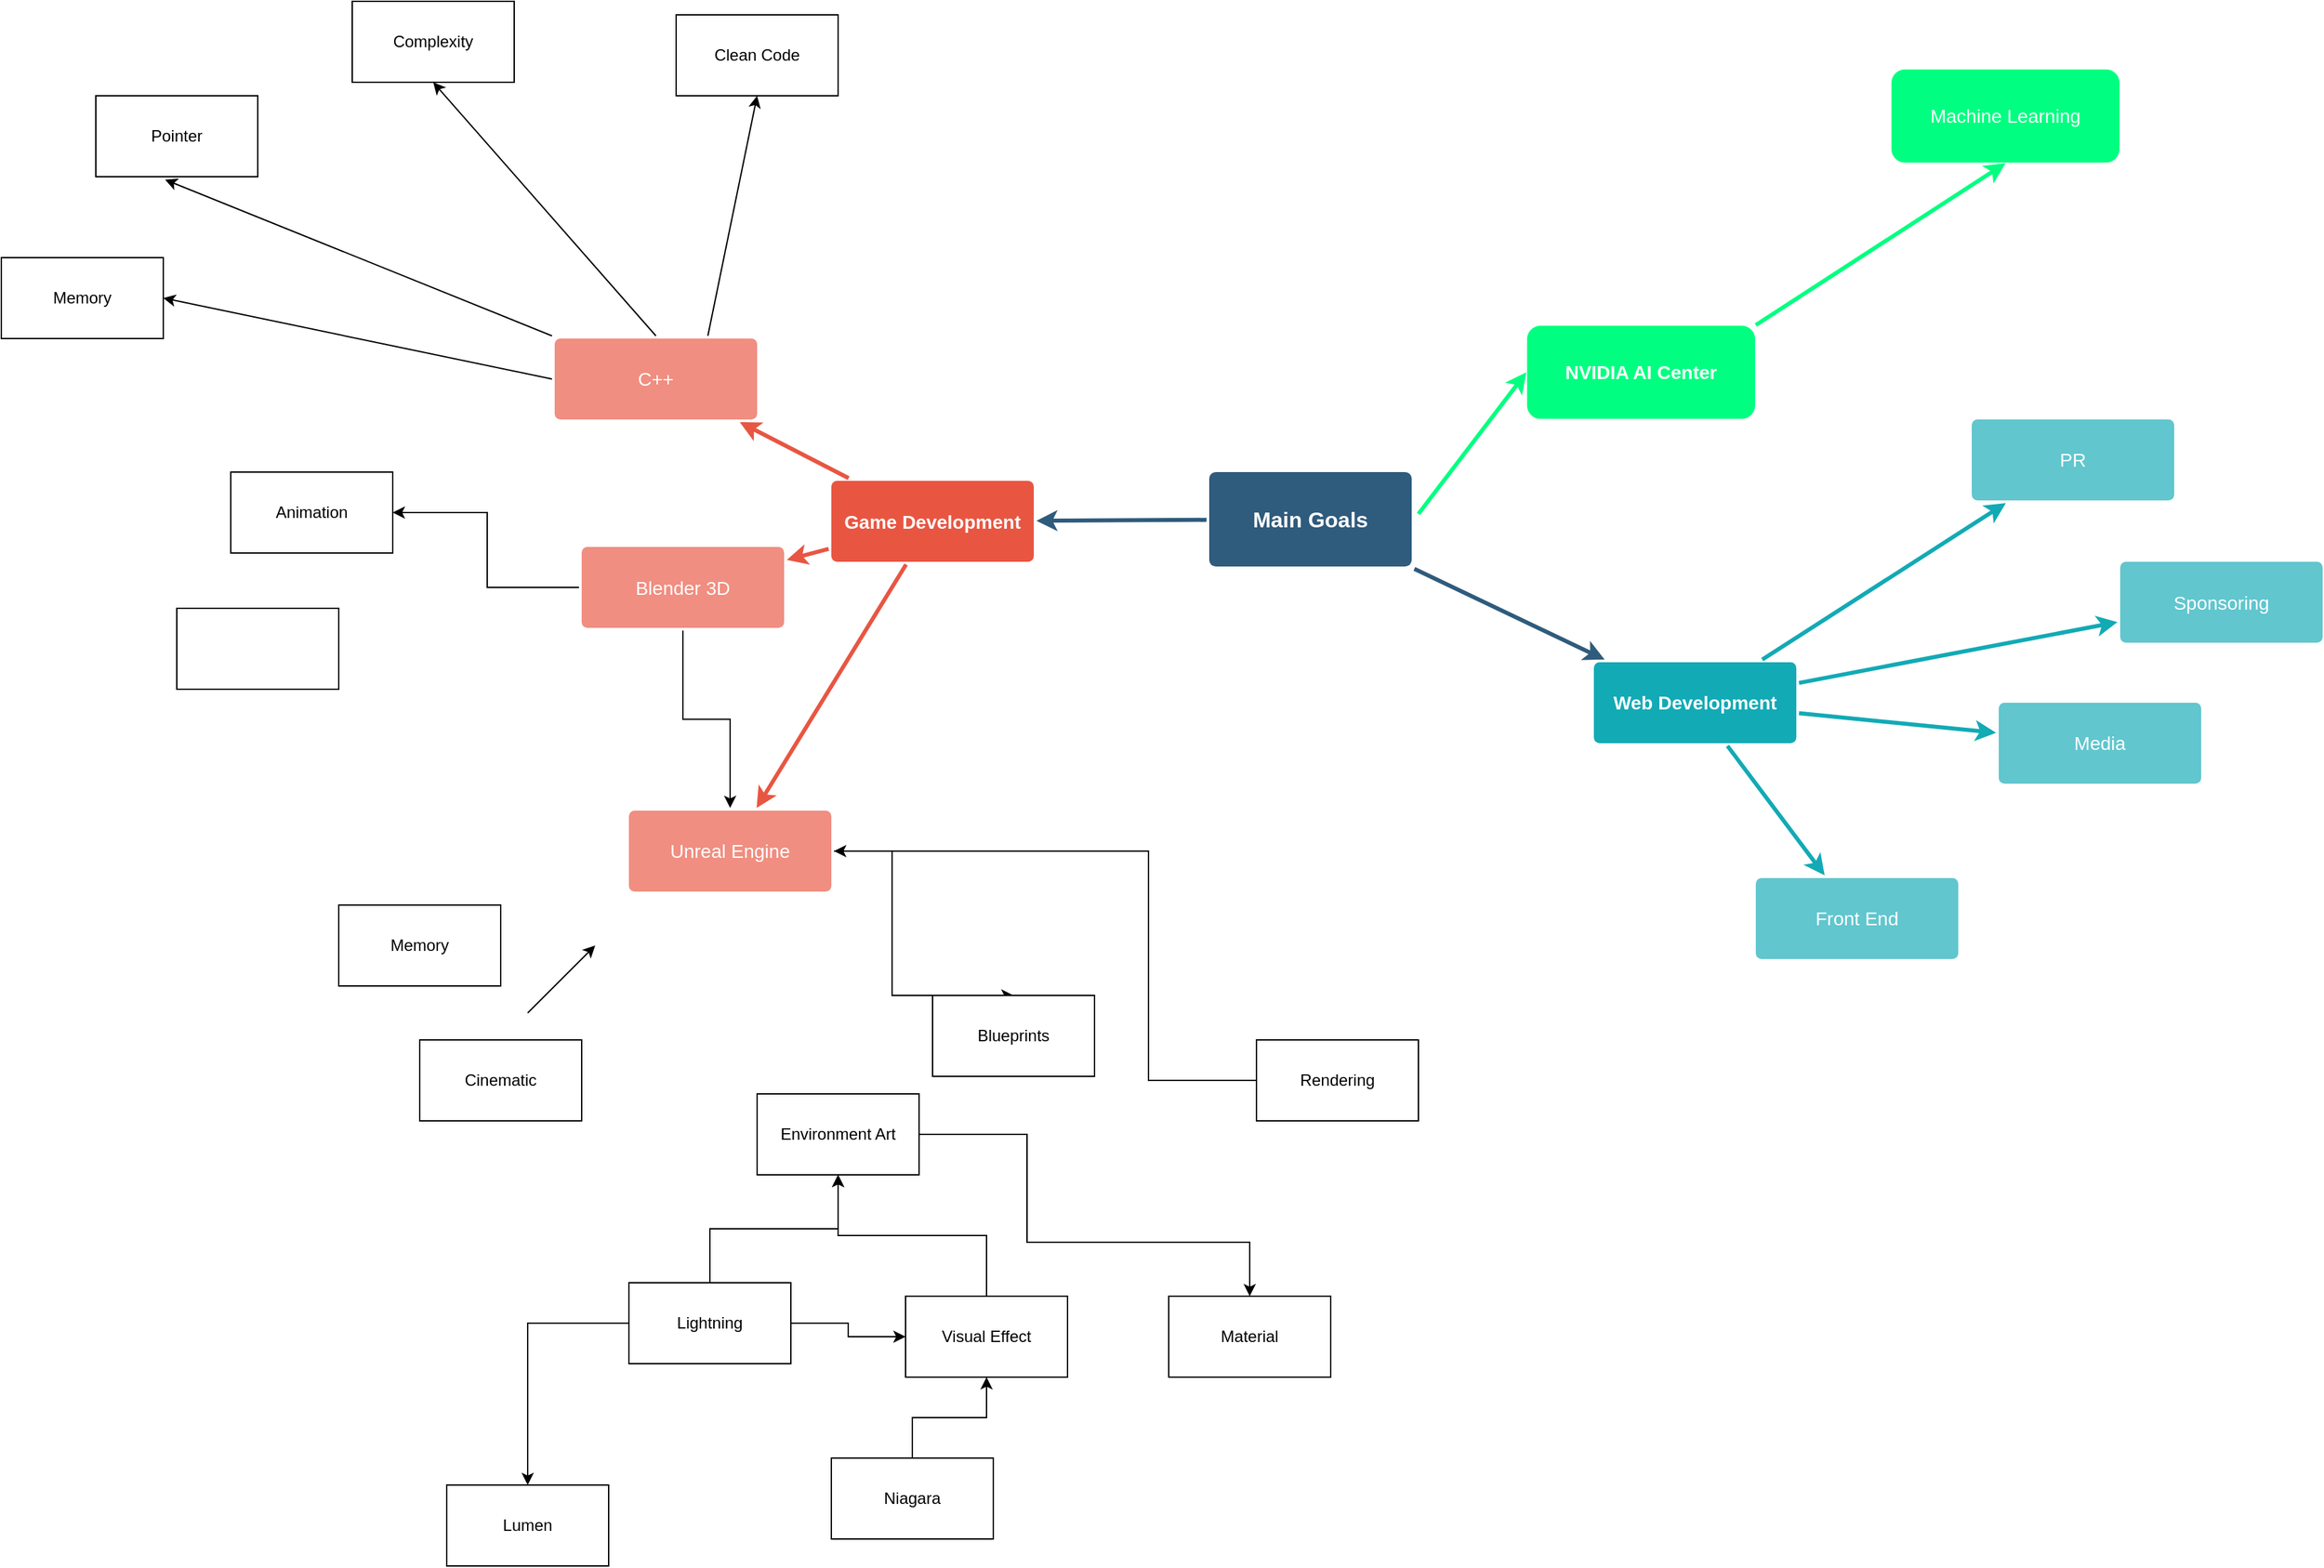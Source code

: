 <mxfile version="24.3.0" type="github">
  <diagram id="6a731a19-8d31-9384-78a2-239565b7b9f0" name="Page-1">
    <mxGraphModel dx="2678" dy="777" grid="1" gridSize="10" guides="1" tooltips="1" connect="1" arrows="1" fold="1" page="1" pageScale="1" pageWidth="1169" pageHeight="827" background="none" math="0" shadow="0">
      <root>
        <mxCell id="0" />
        <mxCell id="1" parent="0" />
        <mxCell id="1746" value="" style="edgeStyle=none;rounded=0;jumpStyle=none;html=1;shadow=0;labelBackgroundColor=none;startArrow=none;startFill=0;endArrow=classic;endFill=1;jettySize=auto;orthogonalLoop=1;strokeColor=#2F5B7C;strokeWidth=3;fontFamily=Helvetica;fontSize=16;fontColor=#23445D;spacing=5;" parent="1" source="1749" target="1771" edge="1">
          <mxGeometry relative="1" as="geometry" />
        </mxCell>
        <mxCell id="1748" value="" style="edgeStyle=none;rounded=0;jumpStyle=none;html=1;shadow=0;labelBackgroundColor=none;startArrow=none;startFill=0;endArrow=classic;endFill=1;jettySize=auto;orthogonalLoop=1;strokeColor=#2F5B7C;strokeWidth=3;fontFamily=Helvetica;fontSize=16;fontColor=#23445D;spacing=5;" parent="1" source="1749" target="1753" edge="1">
          <mxGeometry relative="1" as="geometry" />
        </mxCell>
        <mxCell id="1749" value="Main Goals" style="rounded=1;whiteSpace=wrap;html=1;shadow=0;labelBackgroundColor=none;strokeColor=none;strokeWidth=3;fillColor=#2F5B7C;fontFamily=Helvetica;fontSize=16;fontColor=#FFFFFF;align=center;fontStyle=1;spacing=5;arcSize=7;perimeterSpacing=2;" parent="1" vertex="1">
          <mxGeometry x="495" y="379" width="150" height="70" as="geometry" />
        </mxCell>
        <mxCell id="1750" value="" style="edgeStyle=none;rounded=1;jumpStyle=none;html=1;shadow=0;labelBackgroundColor=none;startArrow=none;startFill=0;jettySize=auto;orthogonalLoop=1;strokeColor=#E85642;strokeWidth=3;fontFamily=Helvetica;fontSize=14;fontColor=#FFFFFF;spacing=5;fontStyle=1;fillColor=#b0e3e6;" parent="1" source="1753" target="1756" edge="1">
          <mxGeometry relative="1" as="geometry" />
        </mxCell>
        <mxCell id="1751" value="" style="edgeStyle=none;rounded=1;jumpStyle=none;html=1;shadow=0;labelBackgroundColor=none;startArrow=none;startFill=0;jettySize=auto;orthogonalLoop=1;strokeColor=#E85642;strokeWidth=3;fontFamily=Helvetica;fontSize=14;fontColor=#FFFFFF;spacing=5;fontStyle=1;fillColor=#b0e3e6;" parent="1" source="1753" target="1755" edge="1">
          <mxGeometry relative="1" as="geometry" />
        </mxCell>
        <mxCell id="1752" value="" style="edgeStyle=none;rounded=1;jumpStyle=none;html=1;shadow=0;labelBackgroundColor=none;startArrow=none;startFill=0;jettySize=auto;orthogonalLoop=1;strokeColor=#E85642;strokeWidth=3;fontFamily=Helvetica;fontSize=14;fontColor=#FFFFFF;spacing=5;fontStyle=1;fillColor=#b0e3e6;" parent="1" source="1753" target="1754" edge="1">
          <mxGeometry relative="1" as="geometry" />
        </mxCell>
        <mxCell id="1753" value="Game Development" style="rounded=1;whiteSpace=wrap;html=1;shadow=0;labelBackgroundColor=none;strokeColor=none;strokeWidth=3;fillColor=#e85642;fontFamily=Helvetica;fontSize=14;fontColor=#FFFFFF;align=center;spacing=5;fontStyle=1;arcSize=7;perimeterSpacing=2;" parent="1" vertex="1">
          <mxGeometry x="215" y="385.5" width="150" height="60" as="geometry" />
        </mxCell>
        <mxCell id="bTv7Xcpy6aVd2BoRwM-k-1809" style="edgeStyle=orthogonalEdgeStyle;rounded=0;orthogonalLoop=1;jettySize=auto;html=1;entryX=0.5;entryY=0;entryDx=0;entryDy=0;" parent="1" source="1754" target="bTv7Xcpy6aVd2BoRwM-k-1808" edge="1">
          <mxGeometry relative="1" as="geometry">
            <Array as="points">
              <mxPoint x="260" y="660" />
              <mxPoint x="260" y="767" />
            </Array>
          </mxGeometry>
        </mxCell>
        <mxCell id="1754" value="Unreal Engine" style="rounded=1;whiteSpace=wrap;html=1;shadow=0;labelBackgroundColor=none;strokeColor=none;strokeWidth=3;fillColor=#f08e81;fontFamily=Helvetica;fontSize=14;fontColor=#FFFFFF;align=center;spacing=5;fontStyle=0;arcSize=7;perimeterSpacing=2;" parent="1" vertex="1">
          <mxGeometry x="65" y="630" width="150" height="60" as="geometry" />
        </mxCell>
        <mxCell id="LfrT7Lx4cVq_b7oihQ93-1780" style="edgeStyle=orthogonalEdgeStyle;rounded=0;orthogonalLoop=1;jettySize=auto;html=1;exitX=0;exitY=0.5;exitDx=0;exitDy=0;entryX=1;entryY=0.5;entryDx=0;entryDy=0;" parent="1" source="1755" target="LfrT7Lx4cVq_b7oihQ93-1779" edge="1">
          <mxGeometry relative="1" as="geometry" />
        </mxCell>
        <mxCell id="bTv7Xcpy6aVd2BoRwM-k-1782" style="edgeStyle=orthogonalEdgeStyle;rounded=0;orthogonalLoop=1;jettySize=auto;html=1;entryX=0.5;entryY=0;entryDx=0;entryDy=0;" parent="1" source="1755" target="1754" edge="1">
          <mxGeometry relative="1" as="geometry" />
        </mxCell>
        <mxCell id="1755" value="Blender 3D" style="rounded=1;whiteSpace=wrap;html=1;shadow=0;labelBackgroundColor=none;strokeColor=none;strokeWidth=3;fillColor=#f08e81;fontFamily=Helvetica;fontSize=14;fontColor=#FFFFFF;align=center;spacing=5;fontStyle=0;arcSize=7;perimeterSpacing=2;" parent="1" vertex="1">
          <mxGeometry x="30" y="434.5" width="150" height="60" as="geometry" />
        </mxCell>
        <mxCell id="1756" value="C++" style="rounded=1;whiteSpace=wrap;html=1;shadow=0;labelBackgroundColor=none;strokeColor=none;strokeWidth=3;fillColor=#f08e81;fontFamily=Helvetica;fontSize=14;fontColor=#FFFFFF;align=center;spacing=5;fontStyle=0;arcSize=7;perimeterSpacing=2;" parent="1" vertex="1">
          <mxGeometry x="10" y="280" width="150" height="60" as="geometry" />
        </mxCell>
        <mxCell id="1771" value="Web Development" style="rounded=1;whiteSpace=wrap;html=1;shadow=0;labelBackgroundColor=none;strokeColor=none;strokeWidth=3;fillColor=#12aab5;fontFamily=Helvetica;fontSize=14;fontColor=#FFFFFF;align=center;spacing=5;fontStyle=1;arcSize=7;perimeterSpacing=2;" parent="1" vertex="1">
          <mxGeometry x="780" y="520.0" width="150" height="60" as="geometry" />
        </mxCell>
        <mxCell id="1772" value="Front End" style="rounded=1;whiteSpace=wrap;html=1;shadow=0;labelBackgroundColor=none;strokeColor=none;strokeWidth=3;fillColor=#61c6ce;fontFamily=Helvetica;fontSize=14;fontColor=#FFFFFF;align=center;spacing=5;fontStyle=0;arcSize=7;perimeterSpacing=2;" parent="1" vertex="1">
          <mxGeometry x="900" y="680" width="150" height="60" as="geometry" />
        </mxCell>
        <mxCell id="1773" value="" style="edgeStyle=none;rounded=1;jumpStyle=none;html=1;shadow=0;labelBackgroundColor=none;startArrow=none;startFill=0;jettySize=auto;orthogonalLoop=1;strokeColor=#12AAB5;strokeWidth=3;fontFamily=Helvetica;fontSize=14;fontColor=#FFFFFF;spacing=5;fontStyle=1;fillColor=#b0e3e6;" parent="1" source="1771" target="1772" edge="1">
          <mxGeometry relative="1" as="geometry" />
        </mxCell>
        <mxCell id="1774" value="Media" style="rounded=1;whiteSpace=wrap;html=1;shadow=0;labelBackgroundColor=none;strokeColor=none;strokeWidth=3;fillColor=#61c6ce;fontFamily=Helvetica;fontSize=14;fontColor=#FFFFFF;align=center;spacing=5;fontStyle=0;arcSize=7;perimeterSpacing=2;" parent="1" vertex="1">
          <mxGeometry x="1080" y="550" width="150" height="60" as="geometry" />
        </mxCell>
        <mxCell id="1775" value="" style="edgeStyle=none;rounded=1;jumpStyle=none;html=1;shadow=0;labelBackgroundColor=none;startArrow=none;startFill=0;jettySize=auto;orthogonalLoop=1;strokeColor=#12AAB5;strokeWidth=3;fontFamily=Helvetica;fontSize=14;fontColor=#FFFFFF;spacing=5;fontStyle=1;fillColor=#b0e3e6;" parent="1" source="1771" target="1774" edge="1">
          <mxGeometry relative="1" as="geometry" />
        </mxCell>
        <mxCell id="1776" value="Sponsoring" style="rounded=1;whiteSpace=wrap;html=1;shadow=0;labelBackgroundColor=none;strokeColor=none;strokeWidth=3;fillColor=#61c6ce;fontFamily=Helvetica;fontSize=14;fontColor=#FFFFFF;align=center;spacing=5;fontStyle=0;arcSize=7;perimeterSpacing=2;" parent="1" vertex="1">
          <mxGeometry x="1170" y="445.5" width="150" height="60" as="geometry" />
        </mxCell>
        <mxCell id="1777" value="" style="edgeStyle=none;rounded=1;jumpStyle=none;html=1;shadow=0;labelBackgroundColor=none;startArrow=none;startFill=0;jettySize=auto;orthogonalLoop=1;strokeColor=#12AAB5;strokeWidth=3;fontFamily=Helvetica;fontSize=14;fontColor=#FFFFFF;spacing=5;fontStyle=1;fillColor=#b0e3e6;" parent="1" source="1771" target="1776" edge="1">
          <mxGeometry relative="1" as="geometry" />
        </mxCell>
        <mxCell id="1778" value="PR" style="rounded=1;whiteSpace=wrap;html=1;shadow=0;labelBackgroundColor=none;strokeColor=none;strokeWidth=3;fillColor=#61c6ce;fontFamily=Helvetica;fontSize=14;fontColor=#FFFFFF;align=center;spacing=5;fontStyle=0;arcSize=7;perimeterSpacing=2;" parent="1" vertex="1">
          <mxGeometry x="1060" y="340" width="150" height="60" as="geometry" />
        </mxCell>
        <mxCell id="1779" value="" style="edgeStyle=none;rounded=1;jumpStyle=none;html=1;shadow=0;labelBackgroundColor=none;startArrow=none;startFill=0;jettySize=auto;orthogonalLoop=1;strokeColor=#12AAB5;strokeWidth=3;fontFamily=Helvetica;fontSize=14;fontColor=#FFFFFF;spacing=5;fontStyle=1;fillColor=#b0e3e6;" parent="1" source="1771" target="1778" edge="1">
          <mxGeometry relative="1" as="geometry" />
        </mxCell>
        <mxCell id="LfrT7Lx4cVq_b7oihQ93-1779" value="Animation" style="rounded=0;whiteSpace=wrap;html=1;" parent="1" vertex="1">
          <mxGeometry x="-230" y="379" width="120" height="60" as="geometry" />
        </mxCell>
        <mxCell id="bTv7Xcpy6aVd2BoRwM-k-1806" style="edgeStyle=orthogonalEdgeStyle;rounded=0;orthogonalLoop=1;jettySize=auto;html=1;entryX=0.5;entryY=0;entryDx=0;entryDy=0;" parent="1" source="bTv7Xcpy6aVd2BoRwM-k-1779" target="bTv7Xcpy6aVd2BoRwM-k-1805" edge="1">
          <mxGeometry relative="1" as="geometry">
            <Array as="points">
              <mxPoint x="360" y="870" />
              <mxPoint x="360" y="950" />
              <mxPoint x="525" y="950" />
            </Array>
          </mxGeometry>
        </mxCell>
        <mxCell id="bTv7Xcpy6aVd2BoRwM-k-1779" value="Environment Art" style="rounded=0;whiteSpace=wrap;html=1;" parent="1" vertex="1">
          <mxGeometry x="160" y="840" width="120" height="60" as="geometry" />
        </mxCell>
        <mxCell id="bTv7Xcpy6aVd2BoRwM-k-1780" value="Cinematic" style="rounded=0;whiteSpace=wrap;html=1;" parent="1" vertex="1">
          <mxGeometry x="-90" y="800" width="120" height="60" as="geometry" />
        </mxCell>
        <mxCell id="bTv7Xcpy6aVd2BoRwM-k-1781" value="Memory" style="rounded=0;whiteSpace=wrap;html=1;" parent="1" vertex="1">
          <mxGeometry x="-150" y="700" width="120" height="60" as="geometry" />
        </mxCell>
        <mxCell id="bTv7Xcpy6aVd2BoRwM-k-1786" value="Memory" style="rounded=0;whiteSpace=wrap;html=1;" parent="1" vertex="1">
          <mxGeometry x="-400" y="220" width="120" height="60" as="geometry" />
        </mxCell>
        <mxCell id="bTv7Xcpy6aVd2BoRwM-k-1788" value="Pointer" style="rounded=0;whiteSpace=wrap;html=1;" parent="1" vertex="1">
          <mxGeometry x="-330" y="100" width="120" height="60" as="geometry" />
        </mxCell>
        <mxCell id="bTv7Xcpy6aVd2BoRwM-k-1792" style="edgeStyle=orthogonalEdgeStyle;rounded=0;orthogonalLoop=1;jettySize=auto;html=1;entryX=0.5;entryY=1;entryDx=0;entryDy=0;" parent="1" source="bTv7Xcpy6aVd2BoRwM-k-1790" target="bTv7Xcpy6aVd2BoRwM-k-1779" edge="1">
          <mxGeometry relative="1" as="geometry" />
        </mxCell>
        <mxCell id="bTv7Xcpy6aVd2BoRwM-k-1797" style="edgeStyle=orthogonalEdgeStyle;rounded=0;orthogonalLoop=1;jettySize=auto;html=1;entryX=0;entryY=0.5;entryDx=0;entryDy=0;" parent="1" source="bTv7Xcpy6aVd2BoRwM-k-1790" target="bTv7Xcpy6aVd2BoRwM-k-1795" edge="1">
          <mxGeometry relative="1" as="geometry" />
        </mxCell>
        <mxCell id="bTv7Xcpy6aVd2BoRwM-k-1798" style="edgeStyle=orthogonalEdgeStyle;rounded=0;orthogonalLoop=1;jettySize=auto;html=1;entryX=0.5;entryY=0;entryDx=0;entryDy=0;" parent="1" source="bTv7Xcpy6aVd2BoRwM-k-1790" target="bTv7Xcpy6aVd2BoRwM-k-1794" edge="1">
          <mxGeometry relative="1" as="geometry" />
        </mxCell>
        <mxCell id="bTv7Xcpy6aVd2BoRwM-k-1790" value="Lightning" style="rounded=0;whiteSpace=wrap;html=1;" parent="1" vertex="1">
          <mxGeometry x="65" y="980" width="120" height="60" as="geometry" />
        </mxCell>
        <mxCell id="bTv7Xcpy6aVd2BoRwM-k-1791" value="" style="rounded=0;whiteSpace=wrap;html=1;" parent="1" vertex="1">
          <mxGeometry x="-270" y="480" width="120" height="60" as="geometry" />
        </mxCell>
        <mxCell id="bTv7Xcpy6aVd2BoRwM-k-1794" value="Lumen" style="rounded=0;whiteSpace=wrap;html=1;" parent="1" vertex="1">
          <mxGeometry x="-70" y="1130" width="120" height="60" as="geometry" />
        </mxCell>
        <mxCell id="bTv7Xcpy6aVd2BoRwM-k-1796" style="edgeStyle=orthogonalEdgeStyle;rounded=0;orthogonalLoop=1;jettySize=auto;html=1;entryX=0.5;entryY=1;entryDx=0;entryDy=0;" parent="1" source="bTv7Xcpy6aVd2BoRwM-k-1795" target="bTv7Xcpy6aVd2BoRwM-k-1779" edge="1">
          <mxGeometry relative="1" as="geometry" />
        </mxCell>
        <mxCell id="bTv7Xcpy6aVd2BoRwM-k-1795" value="Visual Effect" style="rounded=0;whiteSpace=wrap;html=1;" parent="1" vertex="1">
          <mxGeometry x="270" y="990" width="120" height="60" as="geometry" />
        </mxCell>
        <mxCell id="bTv7Xcpy6aVd2BoRwM-k-1799" value="Clean Code" style="rounded=0;whiteSpace=wrap;html=1;" parent="1" vertex="1">
          <mxGeometry x="100" y="40" width="120" height="60" as="geometry" />
        </mxCell>
        <mxCell id="bTv7Xcpy6aVd2BoRwM-k-1801" value="Complexity" style="rounded=0;whiteSpace=wrap;html=1;" parent="1" vertex="1">
          <mxGeometry x="-140" y="30" width="120" height="60" as="geometry" />
        </mxCell>
        <mxCell id="bTv7Xcpy6aVd2BoRwM-k-1804" style="edgeStyle=orthogonalEdgeStyle;rounded=0;orthogonalLoop=1;jettySize=auto;html=1;entryX=0.5;entryY=1;entryDx=0;entryDy=0;" parent="1" source="bTv7Xcpy6aVd2BoRwM-k-1803" target="bTv7Xcpy6aVd2BoRwM-k-1795" edge="1">
          <mxGeometry relative="1" as="geometry" />
        </mxCell>
        <mxCell id="bTv7Xcpy6aVd2BoRwM-k-1803" value="Niagara" style="rounded=0;whiteSpace=wrap;html=1;" parent="1" vertex="1">
          <mxGeometry x="215" y="1110" width="120" height="60" as="geometry" />
        </mxCell>
        <mxCell id="bTv7Xcpy6aVd2BoRwM-k-1805" value="Material" style="rounded=0;whiteSpace=wrap;html=1;" parent="1" vertex="1">
          <mxGeometry x="465" y="990" width="120" height="60" as="geometry" />
        </mxCell>
        <mxCell id="bTv7Xcpy6aVd2BoRwM-k-1808" value="Blueprints" style="rounded=0;whiteSpace=wrap;html=1;" parent="1" vertex="1">
          <mxGeometry x="290" y="767" width="120" height="60" as="geometry" />
        </mxCell>
        <mxCell id="bTv7Xcpy6aVd2BoRwM-k-1811" style="edgeStyle=orthogonalEdgeStyle;rounded=0;orthogonalLoop=1;jettySize=auto;html=1;entryX=1;entryY=0.5;entryDx=0;entryDy=0;" parent="1" source="bTv7Xcpy6aVd2BoRwM-k-1810" target="1754" edge="1">
          <mxGeometry relative="1" as="geometry">
            <Array as="points">
              <mxPoint x="450" y="830" />
              <mxPoint x="450" y="660" />
            </Array>
          </mxGeometry>
        </mxCell>
        <mxCell id="bTv7Xcpy6aVd2BoRwM-k-1810" value="Rendering" style="rounded=0;whiteSpace=wrap;html=1;" parent="1" vertex="1">
          <mxGeometry x="530" y="800" width="120" height="60" as="geometry" />
        </mxCell>
        <mxCell id="ItTpSh_6Ngm5Htvlelfo-1779" value="&lt;font style=&quot;font-size: 14px;&quot; color=&quot;#ffffff&quot;&gt;&lt;b&gt;NVIDIA AI Center&lt;/b&gt;&lt;/font&gt;" style="rounded=1;whiteSpace=wrap;html=1;fillColor=#00FF80;strokeColor=#FFFFFF;" vertex="1" parent="1">
          <mxGeometry x="730" y="270" width="170" height="70" as="geometry" />
        </mxCell>
        <mxCell id="ItTpSh_6Ngm5Htvlelfo-1781" value="" style="endArrow=classic;html=1;rounded=0;entryX=0;entryY=0.5;entryDx=0;entryDy=0;jumpSize=7;strokeColor=#00FF80;strokeWidth=3;" edge="1" parent="1" target="ItTpSh_6Ngm5Htvlelfo-1779">
          <mxGeometry width="50" height="50" relative="1" as="geometry">
            <mxPoint x="650" y="410" as="sourcePoint" />
            <mxPoint x="880" y="370" as="targetPoint" />
          </mxGeometry>
        </mxCell>
        <mxCell id="ItTpSh_6Ngm5Htvlelfo-1782" value="" style="endArrow=classic;html=1;rounded=0;exitX=0.75;exitY=0;exitDx=0;exitDy=0;entryX=0.5;entryY=1;entryDx=0;entryDy=0;" edge="1" parent="1" source="1756" target="bTv7Xcpy6aVd2BoRwM-k-1799">
          <mxGeometry width="50" height="50" relative="1" as="geometry">
            <mxPoint x="410" y="270" as="sourcePoint" />
            <mxPoint x="270" y="210" as="targetPoint" />
          </mxGeometry>
        </mxCell>
        <mxCell id="ItTpSh_6Ngm5Htvlelfo-1783" value="" style="endArrow=classic;html=1;rounded=0;entryX=0.5;entryY=1;entryDx=0;entryDy=0;exitX=0.5;exitY=0;exitDx=0;exitDy=0;" edge="1" parent="1" source="1756" target="bTv7Xcpy6aVd2BoRwM-k-1801">
          <mxGeometry width="50" height="50" relative="1" as="geometry">
            <mxPoint x="70" y="270" as="sourcePoint" />
            <mxPoint x="70" y="110" as="targetPoint" />
          </mxGeometry>
        </mxCell>
        <mxCell id="ItTpSh_6Ngm5Htvlelfo-1785" value="" style="endArrow=classic;html=1;rounded=0;entryX=0.428;entryY=1.037;entryDx=0;entryDy=0;entryPerimeter=0;exitX=0;exitY=0;exitDx=0;exitDy=0;" edge="1" parent="1" source="1756" target="bTv7Xcpy6aVd2BoRwM-k-1788">
          <mxGeometry width="50" height="50" relative="1" as="geometry">
            <mxPoint x="-90" y="180" as="sourcePoint" />
            <mxPoint x="70" y="110" as="targetPoint" />
          </mxGeometry>
        </mxCell>
        <mxCell id="ItTpSh_6Ngm5Htvlelfo-1786" value="" style="endArrow=classic;html=1;rounded=0;exitX=0;exitY=0.5;exitDx=0;exitDy=0;entryX=1;entryY=0.5;entryDx=0;entryDy=0;" edge="1" parent="1" source="1756" target="bTv7Xcpy6aVd2BoRwM-k-1786">
          <mxGeometry width="50" height="50" relative="1" as="geometry">
            <mxPoint x="-260" y="290" as="sourcePoint" />
            <mxPoint x="-190" y="300" as="targetPoint" />
          </mxGeometry>
        </mxCell>
        <mxCell id="ItTpSh_6Ngm5Htvlelfo-1787" value="&lt;font style=&quot;font-size: 14px;&quot; color=&quot;#ffffff&quot;&gt;Machine Learning&lt;/font&gt;" style="rounded=1;whiteSpace=wrap;html=1;fillColor=#00FF80;strokeColor=#FFFFFF;" vertex="1" parent="1">
          <mxGeometry x="1000" y="80" width="170" height="70" as="geometry" />
        </mxCell>
        <mxCell id="ItTpSh_6Ngm5Htvlelfo-1788" value="" style="endArrow=classic;html=1;rounded=0;entryX=0.5;entryY=1;entryDx=0;entryDy=0;jumpSize=7;strokeColor=#00FF80;strokeWidth=3;exitX=1;exitY=0;exitDx=0;exitDy=0;" edge="1" parent="1" source="ItTpSh_6Ngm5Htvlelfo-1779" target="ItTpSh_6Ngm5Htvlelfo-1787">
          <mxGeometry width="50" height="50" relative="1" as="geometry">
            <mxPoint x="660" y="420" as="sourcePoint" />
            <mxPoint x="740" y="315" as="targetPoint" />
          </mxGeometry>
        </mxCell>
        <mxCell id="ItTpSh_6Ngm5Htvlelfo-1789" value="" style="endArrow=classic;html=1;rounded=0;" edge="1" parent="1">
          <mxGeometry width="50" height="50" relative="1" as="geometry">
            <mxPoint x="-10" y="780" as="sourcePoint" />
            <mxPoint x="40" y="730" as="targetPoint" />
          </mxGeometry>
        </mxCell>
      </root>
    </mxGraphModel>
  </diagram>
</mxfile>
